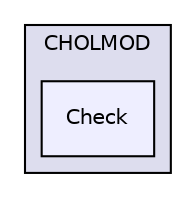 digraph "libs/SuiteSparse/CHOLMOD/Check" {
  compound=true
  node [ fontsize="10", fontname="Helvetica"];
  edge [ labelfontsize="10", labelfontname="Helvetica"];
  subgraph clusterdir_1715615f3f6e7394862de293d3809de9 {
    graph [ bgcolor="#ddddee", pencolor="black", label="CHOLMOD" fontname="Helvetica", fontsize="10", URL="dir_1715615f3f6e7394862de293d3809de9.html"]
  dir_a5b1d88261545a6920a7601f6d9dc7ab [shape=box, label="Check", style="filled", fillcolor="#eeeeff", pencolor="black", URL="dir_a5b1d88261545a6920a7601f6d9dc7ab.html"];
  }
}

